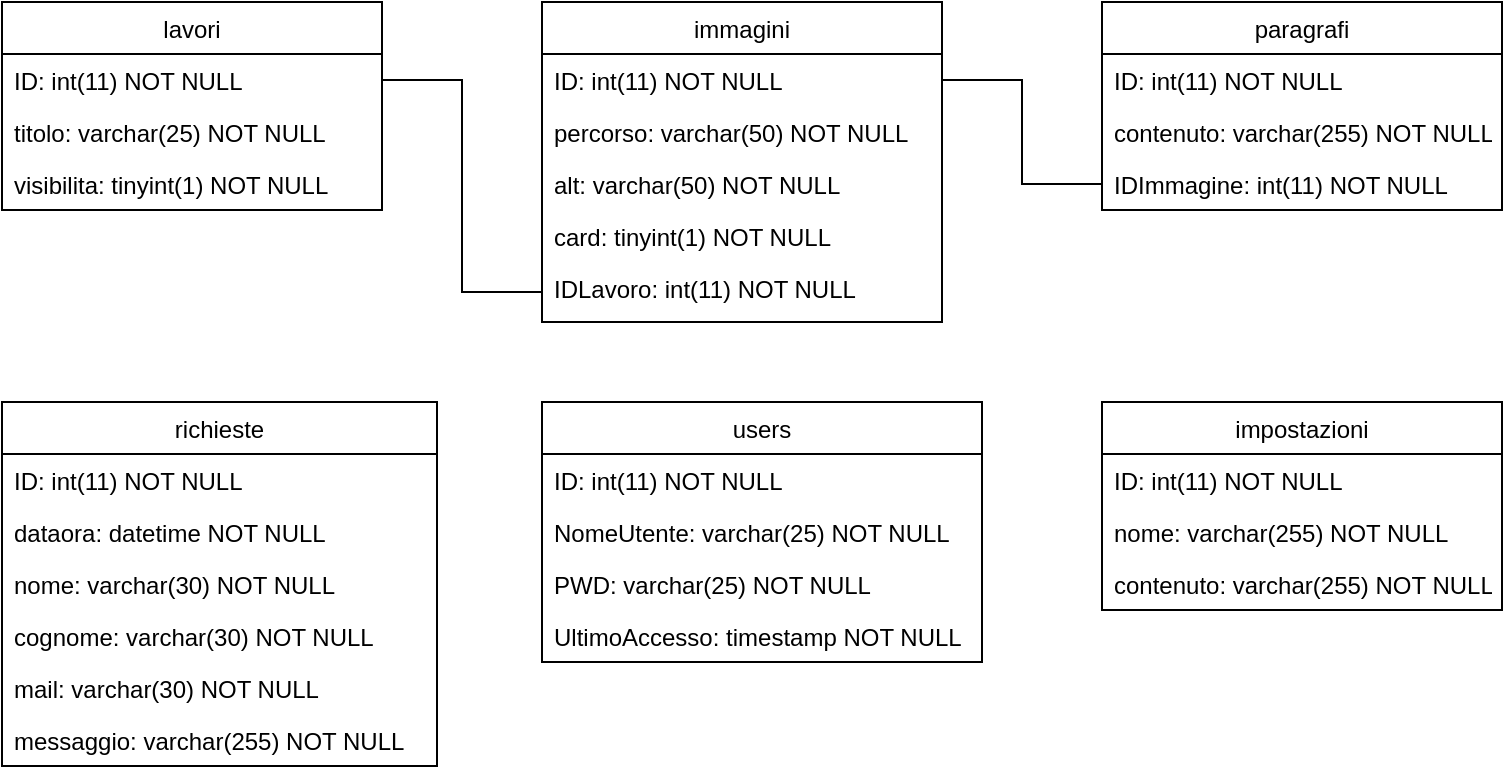 <mxfile version="13.9.9" type="device"><diagram id="bjd-LN8cirNdJWwUajxv" name="Pagina-1"><mxGraphModel dx="1038" dy="607" grid="1" gridSize="10" guides="1" tooltips="1" connect="1" arrows="1" fold="1" page="1" pageScale="1" pageWidth="827" pageHeight="1169" math="0" shadow="0"><root><mxCell id="0"/><mxCell id="1" parent="0"/><mxCell id="Xfdt7nR3L60dexg_TOSB-1" value="immagini" style="swimlane;fontStyle=0;childLayout=stackLayout;horizontal=1;startSize=26;fillColor=none;horizontalStack=0;resizeParent=1;resizeParentMax=0;resizeLast=0;collapsible=1;marginBottom=0;" parent="1" vertex="1"><mxGeometry x="320" y="80" width="200" height="160" as="geometry"><mxRectangle x="160" y="170" width="80" height="26" as="alternateBounds"/></mxGeometry></mxCell><mxCell id="Xfdt7nR3L60dexg_TOSB-2" value="ID: int(11) NOT NULL" style="text;strokeColor=none;fillColor=none;align=left;verticalAlign=top;spacingLeft=4;spacingRight=4;overflow=hidden;rotatable=0;points=[[0,0.5],[1,0.5]];portConstraint=eastwest;" parent="Xfdt7nR3L60dexg_TOSB-1" vertex="1"><mxGeometry y="26" width="200" height="26" as="geometry"/></mxCell><mxCell id="Xfdt7nR3L60dexg_TOSB-3" value="percorso: varchar(50) NOT NULL" style="text;strokeColor=none;fillColor=none;align=left;verticalAlign=top;spacingLeft=4;spacingRight=4;overflow=hidden;rotatable=0;points=[[0,0.5],[1,0.5]];portConstraint=eastwest;" parent="Xfdt7nR3L60dexg_TOSB-1" vertex="1"><mxGeometry y="52" width="200" height="26" as="geometry"/></mxCell><mxCell id="Xfdt7nR3L60dexg_TOSB-4" value="alt: varchar(50) NOT NULL" style="text;strokeColor=none;fillColor=none;align=left;verticalAlign=top;spacingLeft=4;spacingRight=4;overflow=hidden;rotatable=0;points=[[0,0.5],[1,0.5]];portConstraint=eastwest;" parent="Xfdt7nR3L60dexg_TOSB-1" vertex="1"><mxGeometry y="78" width="200" height="26" as="geometry"/></mxCell><mxCell id="Xfdt7nR3L60dexg_TOSB-5" value="card: tinyint(1) NOT NULL" style="text;strokeColor=none;fillColor=none;align=left;verticalAlign=top;spacingLeft=4;spacingRight=4;overflow=hidden;rotatable=0;points=[[0,0.5],[1,0.5]];portConstraint=eastwest;" parent="Xfdt7nR3L60dexg_TOSB-1" vertex="1"><mxGeometry y="104" width="200" height="26" as="geometry"/></mxCell><mxCell id="Xfdt7nR3L60dexg_TOSB-6" value="IDLavoro: int(11) NOT NULL" style="text;strokeColor=none;fillColor=none;align=left;verticalAlign=top;spacingLeft=4;spacingRight=4;overflow=hidden;rotatable=0;points=[[0,0.5],[1,0.5]];portConstraint=eastwest;" parent="Xfdt7nR3L60dexg_TOSB-1" vertex="1"><mxGeometry y="130" width="200" height="30" as="geometry"/></mxCell><mxCell id="Xfdt7nR3L60dexg_TOSB-7" value="lavori" style="swimlane;fontStyle=0;childLayout=stackLayout;horizontal=1;startSize=26;fillColor=none;horizontalStack=0;resizeParent=1;resizeParentMax=0;resizeLast=0;collapsible=1;marginBottom=0;" parent="1" vertex="1"><mxGeometry x="50" y="80" width="190" height="104" as="geometry"/></mxCell><mxCell id="Xfdt7nR3L60dexg_TOSB-8" value="ID: int(11) NOT NULL" style="text;strokeColor=none;fillColor=none;align=left;verticalAlign=top;spacingLeft=4;spacingRight=4;overflow=hidden;rotatable=0;points=[[0,0.5],[1,0.5]];portConstraint=eastwest;" parent="Xfdt7nR3L60dexg_TOSB-7" vertex="1"><mxGeometry y="26" width="190" height="26" as="geometry"/></mxCell><mxCell id="Xfdt7nR3L60dexg_TOSB-9" value="titolo: varchar(25) NOT NULL" style="text;strokeColor=none;fillColor=none;align=left;verticalAlign=top;spacingLeft=4;spacingRight=4;overflow=hidden;rotatable=0;points=[[0,0.5],[1,0.5]];portConstraint=eastwest;" parent="Xfdt7nR3L60dexg_TOSB-7" vertex="1"><mxGeometry y="52" width="190" height="26" as="geometry"/></mxCell><mxCell id="Xfdt7nR3L60dexg_TOSB-10" value="visibilita: tinyint(1) NOT NULL" style="text;strokeColor=none;fillColor=none;align=left;verticalAlign=top;spacingLeft=4;spacingRight=4;overflow=hidden;rotatable=0;points=[[0,0.5],[1,0.5]];portConstraint=eastwest;" parent="Xfdt7nR3L60dexg_TOSB-7" vertex="1"><mxGeometry y="78" width="190" height="26" as="geometry"/></mxCell><mxCell id="Xfdt7nR3L60dexg_TOSB-11" style="rounded=0;orthogonalLoop=1;jettySize=auto;html=1;exitX=1;exitY=0.5;exitDx=0;exitDy=0;entryX=0;entryY=0.5;entryDx=0;entryDy=0;edgeStyle=orthogonalEdgeStyle;endArrow=none;endFill=0;" parent="1" source="Xfdt7nR3L60dexg_TOSB-8" target="Xfdt7nR3L60dexg_TOSB-6" edge="1"><mxGeometry relative="1" as="geometry"/></mxCell><mxCell id="Xfdt7nR3L60dexg_TOSB-13" value="impostazioni" style="swimlane;fontStyle=0;childLayout=stackLayout;horizontal=1;startSize=26;fillColor=none;horizontalStack=0;resizeParent=1;resizeParentMax=0;resizeLast=0;collapsible=1;marginBottom=0;" parent="1" vertex="1"><mxGeometry x="600" y="280" width="200" height="104" as="geometry"/></mxCell><mxCell id="Xfdt7nR3L60dexg_TOSB-14" value="ID: int(11) NOT NULL" style="text;strokeColor=none;fillColor=none;align=left;verticalAlign=top;spacingLeft=4;spacingRight=4;overflow=hidden;rotatable=0;points=[[0,0.5],[1,0.5]];portConstraint=eastwest;" parent="Xfdt7nR3L60dexg_TOSB-13" vertex="1"><mxGeometry y="26" width="200" height="26" as="geometry"/></mxCell><mxCell id="Xfdt7nR3L60dexg_TOSB-15" value="nome: varchar(255) NOT NULL" style="text;strokeColor=none;fillColor=none;align=left;verticalAlign=top;spacingLeft=4;spacingRight=4;overflow=hidden;rotatable=0;points=[[0,0.5],[1,0.5]];portConstraint=eastwest;" parent="Xfdt7nR3L60dexg_TOSB-13" vertex="1"><mxGeometry y="52" width="200" height="26" as="geometry"/></mxCell><mxCell id="Xfdt7nR3L60dexg_TOSB-16" value="contenuto: varchar(255) NOT NULL" style="text;strokeColor=none;fillColor=none;align=left;verticalAlign=top;spacingLeft=4;spacingRight=4;overflow=hidden;rotatable=0;points=[[0,0.5],[1,0.5]];portConstraint=eastwest;" parent="Xfdt7nR3L60dexg_TOSB-13" vertex="1"><mxGeometry y="78" width="200" height="26" as="geometry"/></mxCell><mxCell id="Xfdt7nR3L60dexg_TOSB-17" value="richieste" style="swimlane;fontStyle=0;childLayout=stackLayout;horizontal=1;startSize=26;fillColor=none;horizontalStack=0;resizeParent=1;resizeParentMax=0;resizeLast=0;collapsible=1;marginBottom=0;" parent="1" vertex="1"><mxGeometry x="50" y="280" width="217.5" height="182" as="geometry"><mxRectangle x="160" y="170" width="80" height="26" as="alternateBounds"/></mxGeometry></mxCell><mxCell id="Xfdt7nR3L60dexg_TOSB-18" value="ID: int(11) NOT NULL" style="text;strokeColor=none;fillColor=none;align=left;verticalAlign=top;spacingLeft=4;spacingRight=4;overflow=hidden;rotatable=0;points=[[0,0.5],[1,0.5]];portConstraint=eastwest;" parent="Xfdt7nR3L60dexg_TOSB-17" vertex="1"><mxGeometry y="26" width="217.5" height="26" as="geometry"/></mxCell><mxCell id="Xfdt7nR3L60dexg_TOSB-19" value="dataora: datetime NOT NULL" style="text;strokeColor=none;fillColor=none;align=left;verticalAlign=top;spacingLeft=4;spacingRight=4;overflow=hidden;rotatable=0;points=[[0,0.5],[1,0.5]];portConstraint=eastwest;" parent="Xfdt7nR3L60dexg_TOSB-17" vertex="1"><mxGeometry y="52" width="217.5" height="26" as="geometry"/></mxCell><mxCell id="Xfdt7nR3L60dexg_TOSB-20" value="nome: varchar(30) NOT NULL" style="text;strokeColor=none;fillColor=none;align=left;verticalAlign=top;spacingLeft=4;spacingRight=4;overflow=hidden;rotatable=0;points=[[0,0.5],[1,0.5]];portConstraint=eastwest;" parent="Xfdt7nR3L60dexg_TOSB-17" vertex="1"><mxGeometry y="78" width="217.5" height="26" as="geometry"/></mxCell><mxCell id="V50mb1EH0LMosu5jAzMq-1" value="cognome: varchar(30) NOT NULL" style="text;strokeColor=none;fillColor=none;align=left;verticalAlign=top;spacingLeft=4;spacingRight=4;overflow=hidden;rotatable=0;points=[[0,0.5],[1,0.5]];portConstraint=eastwest;" parent="Xfdt7nR3L60dexg_TOSB-17" vertex="1"><mxGeometry y="104" width="217.5" height="26" as="geometry"/></mxCell><mxCell id="V50mb1EH0LMosu5jAzMq-2" value="mail: varchar(30) NOT NULL" style="text;strokeColor=none;fillColor=none;align=left;verticalAlign=top;spacingLeft=4;spacingRight=4;overflow=hidden;rotatable=0;points=[[0,0.5],[1,0.5]];portConstraint=eastwest;" parent="Xfdt7nR3L60dexg_TOSB-17" vertex="1"><mxGeometry y="130" width="217.5" height="26" as="geometry"/></mxCell><mxCell id="Xfdt7nR3L60dexg_TOSB-21" value="messaggio: varchar(255) NOT NULL" style="text;strokeColor=none;fillColor=none;align=left;verticalAlign=top;spacingLeft=4;spacingRight=4;overflow=hidden;rotatable=0;points=[[0,0.5],[1,0.5]];portConstraint=eastwest;" parent="Xfdt7nR3L60dexg_TOSB-17" vertex="1"><mxGeometry y="156" width="217.5" height="26" as="geometry"/></mxCell><mxCell id="V50mb1EH0LMosu5jAzMq-3" value="users" style="swimlane;fontStyle=0;childLayout=stackLayout;horizontal=1;startSize=26;fillColor=none;horizontalStack=0;resizeParent=1;resizeParentMax=0;resizeLast=0;collapsible=1;marginBottom=0;" parent="1" vertex="1"><mxGeometry x="320" y="280" width="220" height="130" as="geometry"><mxRectangle x="160" y="170" width="80" height="26" as="alternateBounds"/></mxGeometry></mxCell><mxCell id="V50mb1EH0LMosu5jAzMq-4" value="ID: int(11) NOT NULL" style="text;strokeColor=none;fillColor=none;align=left;verticalAlign=top;spacingLeft=4;spacingRight=4;overflow=hidden;rotatable=0;points=[[0,0.5],[1,0.5]];portConstraint=eastwest;" parent="V50mb1EH0LMosu5jAzMq-3" vertex="1"><mxGeometry y="26" width="220" height="26" as="geometry"/></mxCell><mxCell id="V50mb1EH0LMosu5jAzMq-6" value="NomeUtente: varchar(25) NOT NULL" style="text;strokeColor=none;fillColor=none;align=left;verticalAlign=top;spacingLeft=4;spacingRight=4;overflow=hidden;rotatable=0;points=[[0,0.5],[1,0.5]];portConstraint=eastwest;" parent="V50mb1EH0LMosu5jAzMq-3" vertex="1"><mxGeometry y="52" width="220" height="26" as="geometry"/></mxCell><mxCell id="V50mb1EH0LMosu5jAzMq-7" value="PWD: varchar(25) NOT NULL" style="text;strokeColor=none;fillColor=none;align=left;verticalAlign=top;spacingLeft=4;spacingRight=4;overflow=hidden;rotatable=0;points=[[0,0.5],[1,0.5]];portConstraint=eastwest;" parent="V50mb1EH0LMosu5jAzMq-3" vertex="1"><mxGeometry y="78" width="220" height="26" as="geometry"/></mxCell><mxCell id="V50mb1EH0LMosu5jAzMq-5" value="UltimoAccesso: timestamp NOT NULL" style="text;strokeColor=none;fillColor=none;align=left;verticalAlign=top;spacingLeft=4;spacingRight=4;overflow=hidden;rotatable=0;points=[[0,0.5],[1,0.5]];portConstraint=eastwest;" parent="V50mb1EH0LMosu5jAzMq-3" vertex="1"><mxGeometry y="104" width="220" height="26" as="geometry"/></mxCell><mxCell id="WOc6fscQAuWq_oo3Gr7n-1" value="paragrafi" style="swimlane;fontStyle=0;childLayout=stackLayout;horizontal=1;startSize=26;fillColor=none;horizontalStack=0;resizeParent=1;resizeParentMax=0;resizeLast=0;collapsible=1;marginBottom=0;" parent="1" vertex="1"><mxGeometry x="600" y="80" width="200" height="104" as="geometry"/></mxCell><mxCell id="WOc6fscQAuWq_oo3Gr7n-2" value="ID: int(11) NOT NULL" style="text;strokeColor=none;fillColor=none;align=left;verticalAlign=top;spacingLeft=4;spacingRight=4;overflow=hidden;rotatable=0;points=[[0,0.5],[1,0.5]];portConstraint=eastwest;" parent="WOc6fscQAuWq_oo3Gr7n-1" vertex="1"><mxGeometry y="26" width="200" height="26" as="geometry"/></mxCell><mxCell id="WOc6fscQAuWq_oo3Gr7n-3" value="contenuto: varchar(255) NOT NULL" style="text;strokeColor=none;fillColor=none;align=left;verticalAlign=top;spacingLeft=4;spacingRight=4;overflow=hidden;rotatable=0;points=[[0,0.5],[1,0.5]];portConstraint=eastwest;" parent="WOc6fscQAuWq_oo3Gr7n-1" vertex="1"><mxGeometry y="52" width="200" height="26" as="geometry"/></mxCell><mxCell id="WOc6fscQAuWq_oo3Gr7n-4" value="IDImmagine: int(11) NOT NULL" style="text;strokeColor=none;fillColor=none;align=left;verticalAlign=top;spacingLeft=4;spacingRight=4;overflow=hidden;rotatable=0;points=[[0,0.5],[1,0.5]];portConstraint=eastwest;" parent="WOc6fscQAuWq_oo3Gr7n-1" vertex="1"><mxGeometry y="78" width="200" height="26" as="geometry"/></mxCell><mxCell id="WOc6fscQAuWq_oo3Gr7n-6" style="edgeStyle=orthogonalEdgeStyle;rounded=0;orthogonalLoop=1;jettySize=auto;html=1;entryX=0;entryY=0.5;entryDx=0;entryDy=0;endArrow=none;endFill=0;" parent="1" source="Xfdt7nR3L60dexg_TOSB-2" target="WOc6fscQAuWq_oo3Gr7n-4" edge="1"><mxGeometry relative="1" as="geometry"/></mxCell></root></mxGraphModel></diagram></mxfile>